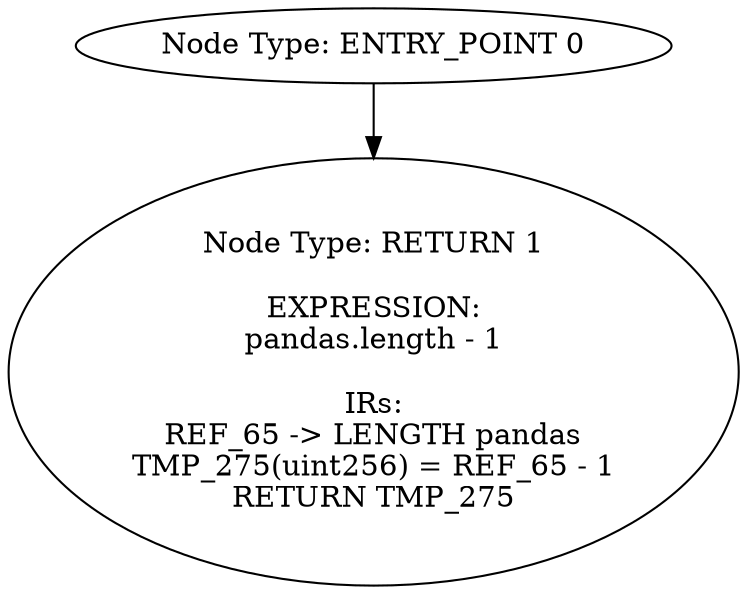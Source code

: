 digraph{
0[label="Node Type: ENTRY_POINT 0
"];
0->1;
1[label="Node Type: RETURN 1

EXPRESSION:
pandas.length - 1

IRs:
REF_65 -> LENGTH pandas
TMP_275(uint256) = REF_65 - 1
RETURN TMP_275"];
}
